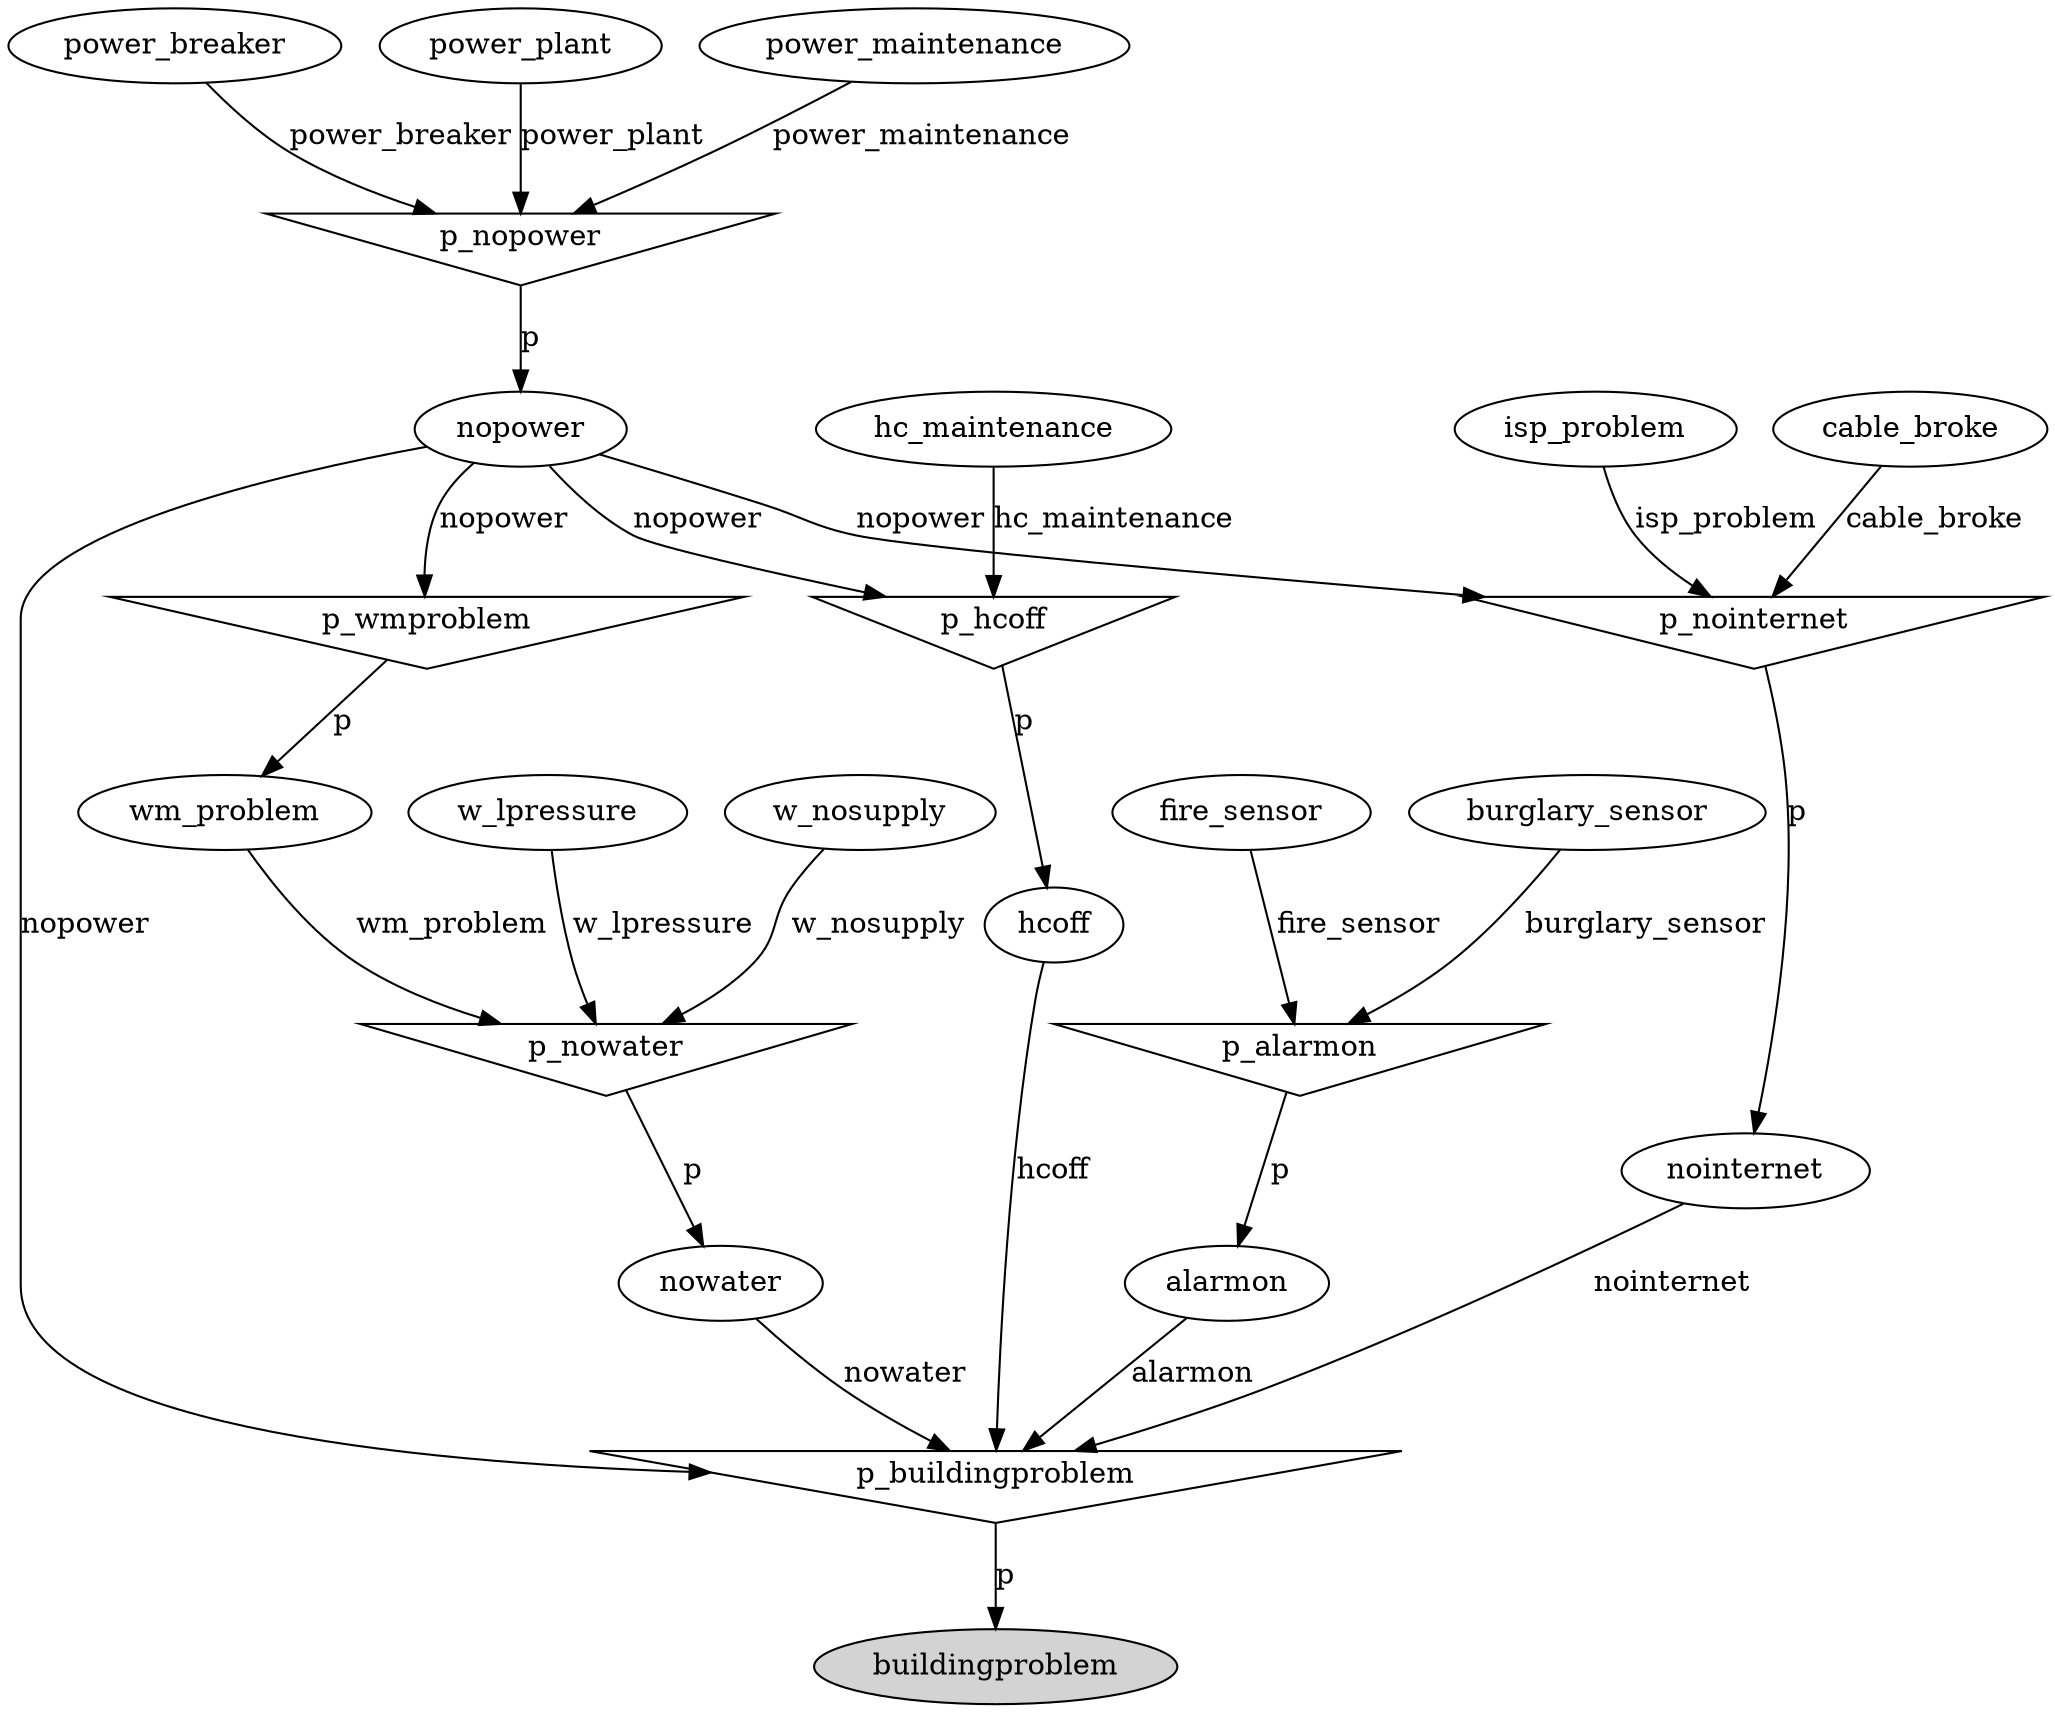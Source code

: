 digraph G {
p_nopower [shape=invtriangle];
power_breaker;
power_breaker -> p_nopower  [label=power_breaker];
power_plant;
power_plant -> p_nopower  [label=power_plant];
power_maintenance;
power_maintenance -> p_nopower  [label=power_maintenance];
fire_sensor;
burglary_sensor;
wm_problem;
p_wmproblem [shape=invtriangle];
p_wmproblem -> wm_problem  [label=p];
nopower;
nopower -> p_wmproblem  [label=nopower];
p_nopower -> nopower  [label=p];
isp_problem;
p_alarmon [shape=invtriangle];
fire_sensor -> p_alarmon  [label=fire_sensor];
burglary_sensor -> p_alarmon  [label=burglary_sensor];
nowater;
p_nowater [shape=invtriangle];
p_nowater -> nowater  [label=p];
w_lpressure;
w_lpressure -> p_nowater  [label=w_lpressure];
w_nosupply;
w_nosupply -> p_nowater  [label=w_nosupply];
wm_problem -> p_nowater  [label=wm_problem];
hcoff;
p_hcoff [shape=invtriangle];
p_hcoff -> hcoff  [label=p];
hc_maintenance;
hc_maintenance -> p_hcoff  [label=hc_maintenance];
nopower -> p_hcoff  [label=nopower];
alarmon;
p_alarmon -> alarmon  [label=p];
p_nointernet [shape=invtriangle];
nopower -> p_nointernet  [label=nopower];
cable_broke;
cable_broke -> p_nointernet  [label=cable_broke];
isp_problem -> p_nointernet  [label=isp_problem];
buildingproblem [style=filled];
p_buildingproblem [shape=invtriangle];
p_buildingproblem -> buildingproblem  [label=p];
alarmon -> p_buildingproblem  [label=alarmon];
hcoff -> p_buildingproblem  [label=hcoff];
nointernet;
nointernet -> p_buildingproblem  [label=nointernet];
p_nointernet -> nointernet  [label=p];
nowater -> p_buildingproblem  [label=nowater];
nopower -> p_buildingproblem  [label=nopower];
}
